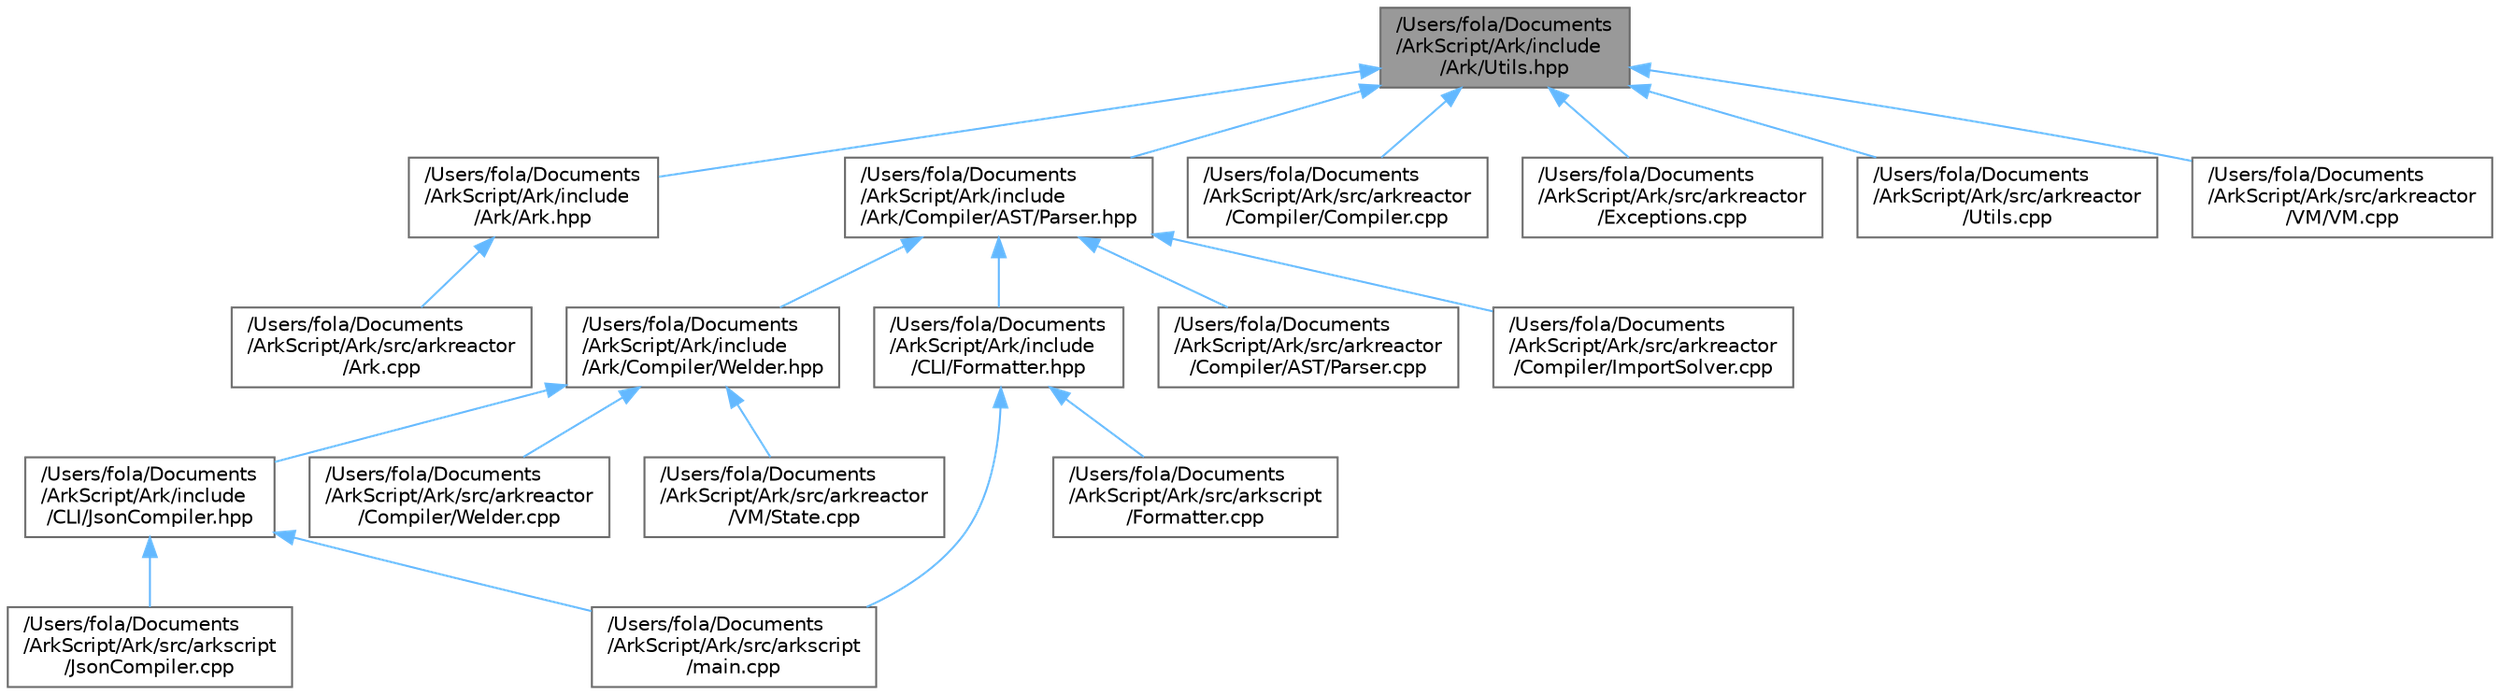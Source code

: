digraph "/Users/fola/Documents/ArkScript/Ark/include/Ark/Utils.hpp"
{
 // INTERACTIVE_SVG=YES
 // LATEX_PDF_SIZE
  bgcolor="transparent";
  edge [fontname=Helvetica,fontsize=10,labelfontname=Helvetica,labelfontsize=10];
  node [fontname=Helvetica,fontsize=10,shape=box,height=0.2,width=0.4];
  Node1 [label="/Users/fola/Documents\l/ArkScript/Ark/include\l/Ark/Utils.hpp",height=0.2,width=0.4,color="gray40", fillcolor="grey60", style="filled", fontcolor="black",tooltip="Lots of utilities about string, filesystem and more."];
  Node1 -> Node2 [dir="back",color="steelblue1",style="solid"];
  Node2 [label="/Users/fola/Documents\l/ArkScript/Ark/include\l/Ark/Ark.hpp",height=0.2,width=0.4,color="grey40", fillcolor="white", style="filled",URL="$d3/d7e/Ark_8hpp.html",tooltip="Includes the needed files to start using ArkScript."];
  Node2 -> Node3 [dir="back",color="steelblue1",style="solid"];
  Node3 [label="/Users/fola/Documents\l/ArkScript/Ark/src/arkreactor\l/Ark.cpp",height=0.2,width=0.4,color="grey40", fillcolor="white", style="filled",URL="$dc/d32/Ark_8cpp.html",tooltip=" "];
  Node1 -> Node4 [dir="back",color="steelblue1",style="solid"];
  Node4 [label="/Users/fola/Documents\l/ArkScript/Ark/include\l/Ark/Compiler/AST/Parser.hpp",height=0.2,width=0.4,color="grey40", fillcolor="white", style="filled",URL="$d7/ddd/Parser_8hpp.html",tooltip="Parse ArkScript code, but do not handle any import declarations."];
  Node4 -> Node5 [dir="back",color="steelblue1",style="solid"];
  Node5 [label="/Users/fola/Documents\l/ArkScript/Ark/include\l/Ark/Compiler/Welder.hpp",height=0.2,width=0.4,color="grey40", fillcolor="white", style="filled",URL="$de/d8e/Welder_8hpp.html",tooltip="In charge of welding everything needed to compile code."];
  Node5 -> Node6 [dir="back",color="steelblue1",style="solid"];
  Node6 [label="/Users/fola/Documents\l/ArkScript/Ark/include\l/CLI/JsonCompiler.hpp",height=0.2,width=0.4,color="grey40", fillcolor="white", style="filled",URL="$dc/dfd/JsonCompiler_8hpp.html",tooltip=" "];
  Node6 -> Node7 [dir="back",color="steelblue1",style="solid"];
  Node7 [label="/Users/fola/Documents\l/ArkScript/Ark/src/arkscript\l/JsonCompiler.cpp",height=0.2,width=0.4,color="grey40", fillcolor="white", style="filled",URL="$db/d71/JsonCompiler_8cpp.html",tooltip=" "];
  Node6 -> Node8 [dir="back",color="steelblue1",style="solid"];
  Node8 [label="/Users/fola/Documents\l/ArkScript/Ark/src/arkscript\l/main.cpp",height=0.2,width=0.4,color="grey40", fillcolor="white", style="filled",URL="$df/d0a/main_8cpp.html",tooltip=" "];
  Node5 -> Node9 [dir="back",color="steelblue1",style="solid"];
  Node9 [label="/Users/fola/Documents\l/ArkScript/Ark/src/arkreactor\l/Compiler/Welder.cpp",height=0.2,width=0.4,color="grey40", fillcolor="white", style="filled",URL="$d3/df1/Welder_8cpp.html",tooltip=" "];
  Node5 -> Node10 [dir="back",color="steelblue1",style="solid"];
  Node10 [label="/Users/fola/Documents\l/ArkScript/Ark/src/arkreactor\l/VM/State.cpp",height=0.2,width=0.4,color="grey40", fillcolor="white", style="filled",URL="$d0/da0/State_8cpp.html",tooltip=" "];
  Node4 -> Node11 [dir="back",color="steelblue1",style="solid"];
  Node11 [label="/Users/fola/Documents\l/ArkScript/Ark/include\l/CLI/Formatter.hpp",height=0.2,width=0.4,color="grey40", fillcolor="white", style="filled",URL="$d9/d2e/Formatter_8hpp.html",tooltip=" "];
  Node11 -> Node12 [dir="back",color="steelblue1",style="solid"];
  Node12 [label="/Users/fola/Documents\l/ArkScript/Ark/src/arkscript\l/Formatter.cpp",height=0.2,width=0.4,color="grey40", fillcolor="white", style="filled",URL="$d2/d56/Formatter_8cpp.html",tooltip=" "];
  Node11 -> Node8 [dir="back",color="steelblue1",style="solid"];
  Node4 -> Node13 [dir="back",color="steelblue1",style="solid"];
  Node13 [label="/Users/fola/Documents\l/ArkScript/Ark/src/arkreactor\l/Compiler/AST/Parser.cpp",height=0.2,width=0.4,color="grey40", fillcolor="white", style="filled",URL="$dc/df5/Parser_8cpp.html",tooltip=" "];
  Node4 -> Node14 [dir="back",color="steelblue1",style="solid"];
  Node14 [label="/Users/fola/Documents\l/ArkScript/Ark/src/arkreactor\l/Compiler/ImportSolver.cpp",height=0.2,width=0.4,color="grey40", fillcolor="white", style="filled",URL="$d6/d41/ImportSolver_8cpp.html",tooltip=" "];
  Node1 -> Node15 [dir="back",color="steelblue1",style="solid"];
  Node15 [label="/Users/fola/Documents\l/ArkScript/Ark/src/arkreactor\l/Compiler/Compiler.cpp",height=0.2,width=0.4,color="grey40", fillcolor="white", style="filled",URL="$de/dfa/Compiler_8cpp.html",tooltip=" "];
  Node1 -> Node16 [dir="back",color="steelblue1",style="solid"];
  Node16 [label="/Users/fola/Documents\l/ArkScript/Ark/src/arkreactor\l/Exceptions.cpp",height=0.2,width=0.4,color="grey40", fillcolor="white", style="filled",URL="$d6/dd1/Exceptions_8cpp.html",tooltip=" "];
  Node1 -> Node17 [dir="back",color="steelblue1",style="solid"];
  Node17 [label="/Users/fola/Documents\l/ArkScript/Ark/src/arkreactor\l/Utils.cpp",height=0.2,width=0.4,color="grey40", fillcolor="white", style="filled",URL="$de/d06/arkreactor_2Utils_8cpp.html",tooltip=" "];
  Node1 -> Node18 [dir="back",color="steelblue1",style="solid"];
  Node18 [label="/Users/fola/Documents\l/ArkScript/Ark/src/arkreactor\l/VM/VM.cpp",height=0.2,width=0.4,color="grey40", fillcolor="white", style="filled",URL="$d2/d27/VM_8cpp.html",tooltip=" "];
}
